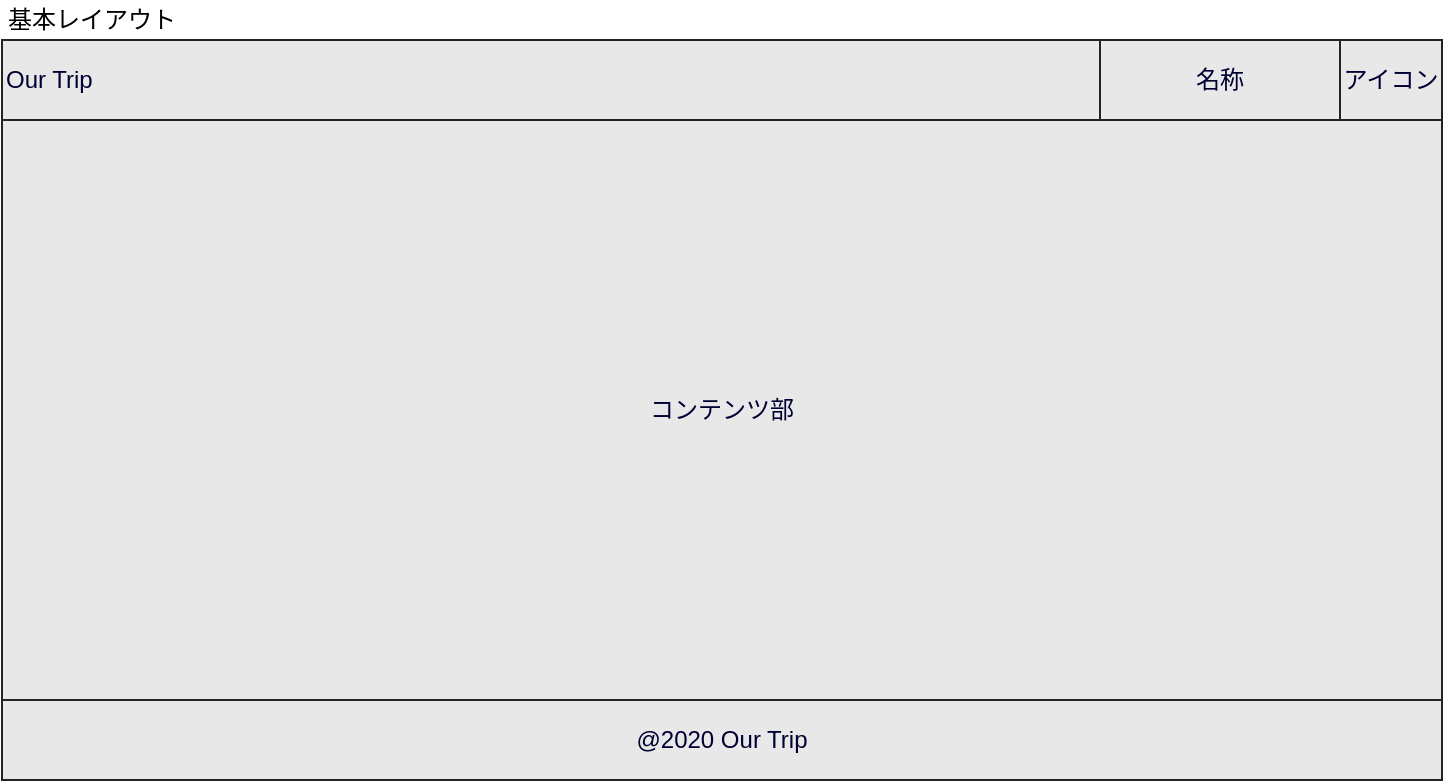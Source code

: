 <mxfile version="13.1.3" pages="11">
    <diagram id="9C28KM2sTx3w4xTNMPdN" name="フッター&amp;ヘッダー">
        <mxGraphModel dx="1330" dy="664" grid="1" gridSize="10" guides="1" tooltips="1" connect="1" arrows="1" fold="1" page="1" pageScale="1" pageWidth="827" pageHeight="1169" math="0" shadow="0">
            <root>
                <mxCell id="iZc43xfwooeaybpe5OGK-0"/>
                <mxCell id="iZc43xfwooeaybpe5OGK-1" parent="iZc43xfwooeaybpe5OGK-0"/>
                <mxCell id="3" value="@2020 Our Trip" style="rounded=0;whiteSpace=wrap;html=1;fillColor=#E8E8E8;fontColor=#000033;strokeColor=#242424;align=center;" parent="iZc43xfwooeaybpe5OGK-1" vertex="1">
                    <mxGeometry x="40" y="570" width="720" height="40" as="geometry"/>
                </mxCell>
                <mxCell id="9" value="基本レイアウト" style="text;html=1;align=left;verticalAlign=middle;resizable=0;points=[];autosize=1;" parent="iZc43xfwooeaybpe5OGK-1" vertex="1">
                    <mxGeometry x="41" y="220" width="90" height="20" as="geometry"/>
                </mxCell>
                <mxCell id="10" value="コンテンツ部" style="rounded=0;whiteSpace=wrap;html=1;fillColor=#E8E8E8;fontColor=#000033;strokeColor=#242424;align=center;" parent="iZc43xfwooeaybpe5OGK-1" vertex="1">
                    <mxGeometry x="40" y="280" width="720" height="290" as="geometry"/>
                </mxCell>
                <mxCell id="12" value="アイコン" style="rounded=0;whiteSpace=wrap;html=1;fillColor=#E8E8E8;fontColor=#000033;strokeColor=#242424;" parent="iZc43xfwooeaybpe5OGK-1" vertex="1">
                    <mxGeometry x="709" y="240" width="51" height="40" as="geometry"/>
                </mxCell>
                <mxCell id="13" value="Our Trip" style="rounded=0;whiteSpace=wrap;html=1;fillColor=#E8E8E8;fontColor=#000033;strokeColor=#242424;align=left;" parent="iZc43xfwooeaybpe5OGK-1" vertex="1">
                    <mxGeometry x="40" y="240" width="669" height="40" as="geometry"/>
                </mxCell>
                <mxCell id="14" value="名称" style="rounded=0;whiteSpace=wrap;html=1;fillColor=#E8E8E8;fontColor=#000033;strokeColor=#242424;" parent="iZc43xfwooeaybpe5OGK-1" vertex="1">
                    <mxGeometry x="589" y="240" width="120" height="40" as="geometry"/>
                </mxCell>
            </root>
        </mxGraphModel>
    </diagram>
    <diagram id="6hGFLwfOUW9BJ-s0fimq" name="Top画面">
        <mxGraphModel dx="1330" dy="664" grid="1" gridSize="10" guides="1" tooltips="1" connect="1" arrows="1" fold="1" page="1" pageScale="1" pageWidth="827" pageHeight="1169" math="0" shadow="0">
            <root>
                <mxCell id="0"/>
                <mxCell id="1" parent="0"/>
                <mxCell id="EZE5i9udRPJBfV2kxzwo-7" value="&lt;b&gt;&lt;font style=&quot;font-size: 30px&quot;&gt;タイトル&lt;/font&gt;&lt;/b&gt;" style="rounded=0;whiteSpace=wrap;html=1;fillColor=#E8E8E8;fontColor=#000033;strokeColor=#0D0D0D;" parent="1" vertex="1">
                    <mxGeometry x="40" y="40" width="720" height="250" as="geometry"/>
                </mxCell>
            </root>
        </mxGraphModel>
    </diagram>
    <diagram id="KlK7mjFQ6lJTHsF5yTNq" name="ログイン">
        <mxGraphModel dx="1330" dy="664" grid="1" gridSize="10" guides="1" tooltips="1" connect="1" arrows="1" fold="1" page="1" pageScale="1" pageWidth="827" pageHeight="1169" math="0" shadow="0">
            <root>
                <mxCell id="s1P1sPBrnMlzSA3X6zdV-0"/>
                <mxCell id="s1P1sPBrnMlzSA3X6zdV-1" parent="s1P1sPBrnMlzSA3X6zdV-0"/>
                <mxCell id="U27_Vt7PsCGuLsl14z6R-0" value="パスワード" style="rounded=0;whiteSpace=wrap;html=1;fillColor=#E8E8E8;fontColor=#000033;strokeColor=#0D0D0D;align=left;" parent="s1P1sPBrnMlzSA3X6zdV-1" vertex="1">
                    <mxGeometry x="240" y="120" width="280" height="40" as="geometry"/>
                </mxCell>
                <mxCell id="CmMCvmFOwaBfzi_L4aQt-0" value="Emaile" style="rounded=0;whiteSpace=wrap;html=1;fillColor=#E8E8E8;fontColor=#000033;strokeColor=#0D0D0D;align=left;" parent="s1P1sPBrnMlzSA3X6zdV-1" vertex="1">
                    <mxGeometry x="240" y="80" width="280" height="40" as="geometry"/>
                </mxCell>
                <mxCell id="CmMCvmFOwaBfzi_L4aQt-1" value="ログインボタン" style="rounded=0;whiteSpace=wrap;html=1;fillColor=#E8E8E8;fontColor=#000033;strokeColor=#0D0D0D;" parent="s1P1sPBrnMlzSA3X6zdV-1" vertex="1">
                    <mxGeometry x="240" y="160" width="280" height="40" as="geometry"/>
                </mxCell>
                <mxCell id="CmMCvmFOwaBfzi_L4aQt-3" value="新規登録" style="rounded=0;whiteSpace=wrap;html=1;fillColor=#E8E8E8;fontColor=#000033;strokeColor=#0D0D0D;" parent="s1P1sPBrnMlzSA3X6zdV-1" vertex="1">
                    <mxGeometry x="280" y="230" width="240" height="30" as="geometry"/>
                </mxCell>
                <mxCell id="CmMCvmFOwaBfzi_L4aQt-5" value="パスワードを忘れた場合" style="rounded=0;whiteSpace=wrap;html=1;fillColor=#E8E8E8;fontColor=#000033;strokeColor=#0D0D0D;" parent="s1P1sPBrnMlzSA3X6zdV-1" vertex="1">
                    <mxGeometry x="280" y="200" width="240" height="30" as="geometry"/>
                </mxCell>
            </root>
        </mxGraphModel>
    </diagram>
    <diagram id="duryCaGcPDm895mpFoSZ" name="ユーザー新規登録">
        <mxGraphModel dx="1330" dy="664" grid="1" gridSize="10" guides="1" tooltips="1" connect="1" arrows="1" fold="1" page="1" pageScale="1" pageWidth="827" pageHeight="1169" math="0" shadow="0">
            <root>
                <mxCell id="xYc3852Xx8SFkhLPLaMH-0"/>
                <mxCell id="xYc3852Xx8SFkhLPLaMH-1" parent="xYc3852Xx8SFkhLPLaMH-0"/>
                <mxCell id="RenprFkxC_5bnAQen2zq-0" value="パスワード" style="rounded=0;whiteSpace=wrap;html=1;fillColor=#E8E8E8;fontColor=#000033;strokeColor=#0D0D0D;align=left;" parent="xYc3852Xx8SFkhLPLaMH-1" vertex="1">
                    <mxGeometry x="240" y="160" width="280" height="40" as="geometry"/>
                </mxCell>
                <mxCell id="RenprFkxC_5bnAQen2zq-1" value="Emaile" style="rounded=0;whiteSpace=wrap;html=1;fillColor=#E8E8E8;fontColor=#000033;strokeColor=#0D0D0D;align=left;" parent="xYc3852Xx8SFkhLPLaMH-1" vertex="1">
                    <mxGeometry x="240" y="120" width="280" height="40" as="geometry"/>
                </mxCell>
                <mxCell id="RenprFkxC_5bnAQen2zq-2" value="新規登録ボタン" style="rounded=0;whiteSpace=wrap;html=1;fillColor=#E8E8E8;fontColor=#000033;strokeColor=#0D0D0D;" parent="xYc3852Xx8SFkhLPLaMH-1" vertex="1">
                    <mxGeometry x="240" y="240" width="280" height="40" as="geometry"/>
                </mxCell>
                <mxCell id="RenprFkxC_5bnAQen2zq-5" value="User Name" style="rounded=0;whiteSpace=wrap;html=1;fillColor=#E8E8E8;fontColor=#000033;strokeColor=#0D0D0D;align=left;" parent="xYc3852Xx8SFkhLPLaMH-1" vertex="1">
                    <mxGeometry x="240" y="80" width="280" height="40" as="geometry"/>
                </mxCell>
                <mxCell id="RenprFkxC_5bnAQen2zq-6" value="パスワード再入力" style="rounded=0;whiteSpace=wrap;html=1;fillColor=#E8E8E8;fontColor=#000033;strokeColor=#0D0D0D;align=left;" parent="xYc3852Xx8SFkhLPLaMH-1" vertex="1">
                    <mxGeometry x="240" y="200" width="280" height="40" as="geometry"/>
                </mxCell>
            </root>
        </mxGraphModel>
    </diagram>
    <diagram id="VQ409HA8y1-QiGVHUuov" name="ユーザー編集">
        <mxGraphModel dx="1330" dy="664" grid="1" gridSize="10" guides="1" tooltips="1" connect="1" arrows="1" fold="1" page="1" pageScale="1" pageWidth="827" pageHeight="1169" math="0" shadow="0">
            <root>
                <mxCell id="VYfXaFlB377o2SC5WR5Q-0"/>
                <mxCell id="VYfXaFlB377o2SC5WR5Q-1" parent="VYfXaFlB377o2SC5WR5Q-0"/>
                <mxCell id="FhH1CpNOe1apMApyC8tZ-0" value="パスワード" style="rounded=0;whiteSpace=wrap;html=1;fillColor=#E8E8E8;fontColor=#000033;strokeColor=#0D0D0D;align=left;" parent="VYfXaFlB377o2SC5WR5Q-1" vertex="1">
                    <mxGeometry x="240" y="160" width="280" height="40" as="geometry"/>
                </mxCell>
                <mxCell id="FhH1CpNOe1apMApyC8tZ-1" value="Emaile" style="rounded=0;whiteSpace=wrap;html=1;fillColor=#E8E8E8;fontColor=#000033;strokeColor=#0D0D0D;align=left;" parent="VYfXaFlB377o2SC5WR5Q-1" vertex="1">
                    <mxGeometry x="240" y="120" width="280" height="40" as="geometry"/>
                </mxCell>
                <mxCell id="FhH1CpNOe1apMApyC8tZ-2" value="更新" style="rounded=0;whiteSpace=wrap;html=1;fillColor=#E8E8E8;fontColor=#000033;strokeColor=#0D0D0D;" parent="VYfXaFlB377o2SC5WR5Q-1" vertex="1">
                    <mxGeometry x="240" y="280" width="280" height="40" as="geometry"/>
                </mxCell>
                <mxCell id="FhH1CpNOe1apMApyC8tZ-3" value="User Name" style="rounded=0;whiteSpace=wrap;html=1;fillColor=#E8E8E8;fontColor=#000033;strokeColor=#0D0D0D;align=left;" parent="VYfXaFlB377o2SC5WR5Q-1" vertex="1">
                    <mxGeometry x="240" y="80" width="280" height="40" as="geometry"/>
                </mxCell>
                <mxCell id="FhH1CpNOe1apMApyC8tZ-4" value="パスワード再入力" style="rounded=0;whiteSpace=wrap;html=1;fillColor=#E8E8E8;fontColor=#000033;strokeColor=#0D0D0D;align=left;" parent="VYfXaFlB377o2SC5WR5Q-1" vertex="1">
                    <mxGeometry x="240" y="200" width="280" height="40" as="geometry"/>
                </mxCell>
                <mxCell id="4FZn6dFffp5UgaS8sAud-0" value="画像" style="rounded=0;whiteSpace=wrap;html=1;fillColor=#E8E8E8;fontColor=#000033;strokeColor=#0D0D0D;align=left;" parent="VYfXaFlB377o2SC5WR5Q-1" vertex="1">
                    <mxGeometry x="240" y="240" width="40" height="40" as="geometry"/>
                </mxCell>
                <mxCell id="4FZn6dFffp5UgaS8sAud-1" value="アイコン" style="rounded=0;whiteSpace=wrap;html=1;fillColor=#E8E8E8;fontColor=#000033;strokeColor=#0D0D0D;align=left;" parent="VYfXaFlB377o2SC5WR5Q-1" vertex="1">
                    <mxGeometry x="280" y="240" width="240" height="40" as="geometry"/>
                </mxCell>
            </root>
        </mxGraphModel>
    </diagram>
    <diagram id="MAjD-_zrPcgFB8UiB_uf" name="MyPage">
        <mxGraphModel dx="1330" dy="664" grid="1" gridSize="10" guides="1" tooltips="1" connect="1" arrows="1" fold="1" page="1" pageScale="1" pageWidth="827" pageHeight="1169" math="0" shadow="0">
            <root>
                <mxCell id="oS8IpQIau8VzfYpYRxKd-0"/>
                <mxCell id="oS8IpQIau8VzfYpYRxKd-1" parent="oS8IpQIau8VzfYpYRxKd-0"/>
                <mxCell id="UumiVpx8D_ZbQ-KP0NYh-0" value="" style="rounded=0;whiteSpace=wrap;html=1;fillColor=#E8E8E8;fontColor=#000033;strokeColor=#0D0D0D;align=left;" parent="oS8IpQIau8VzfYpYRxKd-1" vertex="1">
                    <mxGeometry x="120" y="160" width="120" height="120" as="geometry"/>
                </mxCell>
                <mxCell id="lh88vs9L_T1VrSvP4jKO-4" value="旅行計画" style="rounded=0;whiteSpace=wrap;html=1;fillColor=#E8E8E8;fontColor=#000033;strokeColor=#0D0D0D;align=left;verticalAlign=top;" parent="oS8IpQIau8VzfYpYRxKd-1" vertex="1">
                    <mxGeometry x="240" y="160" width="460" height="330" as="geometry"/>
                </mxCell>
                <mxCell id="xBS_360YGJHgoJTJlNJz-0" value="名前" style="rounded=0;whiteSpace=wrap;html=1;fillColor=#E8E8E8;fontColor=#000033;strokeColor=#0D0D0D;align=left;" parent="oS8IpQIau8VzfYpYRxKd-1" vertex="1">
                    <mxGeometry x="120" y="210" width="120" height="40" as="geometry"/>
                </mxCell>
                <mxCell id="xBS_360YGJHgoJTJlNJz-1" value="編集" style="rounded=0;whiteSpace=wrap;html=1;fillColor=#E8E8E8;fontColor=#000033;strokeColor=#0D0D0D;align=left;" parent="oS8IpQIau8VzfYpYRxKd-1" vertex="1">
                    <mxGeometry x="120" y="250" width="120" height="40" as="geometry"/>
                </mxCell>
                <mxCell id="lh88vs9L_T1VrSvP4jKO-0" value="参加中の旅行計画一覧" style="rounded=0;whiteSpace=wrap;html=1;fillColor=#E8E8E8;fontColor=#000033;strokeColor=#0D0D0D;align=center;" parent="oS8IpQIau8VzfYpYRxKd-1" vertex="1">
                    <mxGeometry x="250" y="280" width="440" height="160" as="geometry"/>
                </mxCell>
                <mxCell id="lh88vs9L_T1VrSvP4jKO-2" value="旅行計画の作成" style="rounded=0;whiteSpace=wrap;html=1;fillColor=#E8E8E8;fontColor=#000033;strokeColor=#0D0D0D;align=center;" parent="oS8IpQIau8VzfYpYRxKd-1" vertex="1">
                    <mxGeometry x="340" y="210" width="240" height="40" as="geometry"/>
                </mxCell>
                <mxCell id="l9HdLs566Simb1CGJZJb-0" value="アイコン" style="rounded=0;whiteSpace=wrap;html=1;fillColor=#E8E8E8;fontColor=#000033;strokeColor=#0D0D0D;align=left;" parent="oS8IpQIau8VzfYpYRxKd-1" vertex="1">
                    <mxGeometry x="155" y="170" width="50" height="40" as="geometry"/>
                </mxCell>
            </root>
        </mxGraphModel>
    </diagram>
    <diagram id="kMw2_mM1-dZa-G9j3Rfp" name="旅行計画参照">
        <mxGraphModel dx="1330" dy="664" grid="1" gridSize="10" guides="1" tooltips="1" connect="1" arrows="1" fold="1" page="1" pageScale="1" pageWidth="827" pageHeight="1169" math="0" shadow="0">
            <root>
                <mxCell id="YgA9ZjnmRyjdnVyU4FKJ-0"/>
                <mxCell id="YgA9ZjnmRyjdnVyU4FKJ-1" parent="YgA9ZjnmRyjdnVyU4FKJ-0"/>
                <mxCell id="YLd1dTxp4eQ2LNo4d5j5-0" value="旅行計画" style="rounded=0;whiteSpace=wrap;html=1;fillColor=#E8E8E8;fontColor=#000033;strokeColor=#0D0D0D;align=left;verticalAlign=top;" parent="YgA9ZjnmRyjdnVyU4FKJ-1" vertex="1">
                    <mxGeometry x="240" y="160" width="400" height="400" as="geometry"/>
                </mxCell>
                <mxCell id="UQDlPM7VjZKOQbJATIPu-5" value="" style="edgeStyle=orthogonalEdgeStyle;rounded=0;orthogonalLoop=1;jettySize=auto;html=1;" parent="YgA9ZjnmRyjdnVyU4FKJ-1" edge="1">
                    <mxGeometry relative="1" as="geometry">
                        <mxPoint x="605" y="150" as="sourcePoint"/>
                    </mxGeometry>
                </mxCell>
                <mxCell id="UQDlPM7VjZKOQbJATIPu-8" value="&lt;font color=&quot;#000000&quot;&gt;スケジュール作成&lt;/font&gt;" style="rounded=0;whiteSpace=wrap;html=1;fillColor=#E8E8E8;fontColor=#000033;strokeColor=#0D0D0D;align=center;verticalAlign=middle;" parent="YgA9ZjnmRyjdnVyU4FKJ-1" vertex="1">
                    <mxGeometry x="240" y="100" width="200" height="40" as="geometry"/>
                </mxCell>
                <mxCell id="UQDlPM7VjZKOQbJATIPu-9" value="&lt;span style=&quot;color: rgb(0 , 0 , 0)&quot;&gt;プランB&lt;/span&gt;&lt;span style=&quot;color: rgba(0 , 0 , 0 , 0) ; font-family: monospace ; font-size: 0px&quot;&gt;3CmxGraphModel%3E%3Croot%3E%3CmxCell%20id%3D%220%22%2F%3E%3CmxCell%20id%3D%221%22%20parent%3D%220%22%2F%3E%3CmxCell%20id%3D%222%22%20value%3D%22%26lt%3Bspan%20style%3D%26quot%3Bcolor%3A%20rgb(0%2C%200%2C%200)%3B%26quot%3B%26gt%3B%E6%97%85%E8%A1%8C%E3%83%97%E3%83%A9%E3%83%B3%E9%81%B8%E6%8A%9E%26lt%3B%2Fspan%26gt%3B%22%20style%3D%22rounded%3D0%3BwhiteSpace%3Dwrap%3Bhtml%3D1%3BfillColor%3D%23E8E8E8%3BfontColor%3D%23000033%3BstrokeColor%3D%230D0D0D%3Balign%3Dcenter%3BverticalAlign%3Dmiddle%3B%22%20vertex%3D%221%22%20parent%3D%221%22%3E%3CmxGeometry%20x%3D%2280%22%20y%3D%2280%22%20width%3D%22160%22%20height%3D%2240%22%20as%3D%22geometry%22%2F%3E%3C%2FmxCell%3E%3C%2Froot%3E%3C%2FmxGraphModel%3E&lt;/span&gt;&lt;span style=&quot;color: rgba(0 , 0 , 0 , 0) ; font-family: monospace ; font-size: 0px&quot;&gt;%3CmxGraphModel%3E%3Croot%3E%3CmxCell%20id%3D%220%22%2F%3E%3CmxCell%20id%3D%221%22%20parent%3D%220%22%2F%3E%3CmxCell%20id%3D%222%22%20value%3D%22%26lt%3Bspan%20style%3D%26quot%3Bcolor%3A%20rgb(0%2C%200%2C%200)%3B%26quot%3B%26gt%3B%E6%97%85%E8%A1%8C%E3%83%97%E3%83%A9%E3%83%B3%E9%81%B8%E6%8A%9E%26lt%3B%2Fspan%26gt%3B%22%20style%3D%22rounded%3D0%3BwhiteSpace%3Dwrap%3Bhtml%3D1%3BfillColor%3D%23E8E8E8%3BfontColor%3D%23000033%3BstrokeColor%3D%230D0D0D%3Balign%3Dcenter%3BverticalAlign%3Dmiddle%3B%22%20vertex%3D%221%22%20parent%3D%221%22%3E%3CmxGeometry%20x%3D%2280%22%20y%3D%2280%22%20width%3D%22160%22%20height%3D%2240%22%20as%3D%22geometry%22%2F%3E%3C%2FmxCell%3E%3C%2Froot%3E%3C%2FmxGraphModel%3E&lt;/span&gt;" style="rounded=0;whiteSpace=wrap;html=1;fillColor=#E8E8E8;fontColor=#000033;strokeColor=#0D0D0D;align=center;verticalAlign=middle;" parent="YgA9ZjnmRyjdnVyU4FKJ-1" vertex="1">
                    <mxGeometry x="255" y="240" width="375" height="40" as="geometry"/>
                </mxCell>
                <mxCell id="3JvjeJR_x4hckEww6yMG-0" value="&lt;font color=&quot;#000000&quot;&gt;旅行項目登録&lt;/font&gt;" style="rounded=0;whiteSpace=wrap;html=1;fillColor=#E8E8E8;fontColor=#000033;strokeColor=#0D0D0D;align=center;verticalAlign=middle;" vertex="1" parent="YgA9ZjnmRyjdnVyU4FKJ-1">
                    <mxGeometry x="440" y="100" width="200" height="40" as="geometry"/>
                </mxCell>
                <mxCell id="3JvjeJR_x4hckEww6yMG-1" value="&lt;span style=&quot;color: rgb(0 , 0 , 0)&quot;&gt;プランA&lt;/span&gt;&lt;span style=&quot;color: rgba(0 , 0 , 0 , 0) ; font-family: monospace ; font-size: 0px&quot;&gt;%3E%3Croot%3E%3CmxCell%20id%3D%220%22%2F%3E%3CmxCell%20id%3D%221%22%20parent%3D%220%22%2F%3E%3CmxCell%20id%3D%222%22%20value%3D%22%26lt%3Bspan%20style%3D%26quot%3Bcolor%3A%20rgb(0%2C%200%2C%200)%3B%26quot%3B%26gt%3B%E6%97%85%E8%A1%8C%E3%83%97%E3%83%A9%E3%83%B3%E9%81%B8%E6%8A%9E%26lt%3B%2Fspan%26gt%3B%22%20style%3D%22rounded%3D0%3BwhiteSpace%3Dwrap%3Bhtml%3D1%3BfillColor%3D%23E8E8E8%3BfontColor%3D%23000033%3BstrokeColor%3D%230D0D0D%3Balign%3Dcenter%3BverticalAlign%3Dmiddle%3B%22%20vertex%3D%221%22%20parent%3D%221%22%3E%3CmxGeometry%20x%3D%2280%22%20y%3D%2280%22%20width%3D%22160%22%20height%3D%2240%22%20as%3D%22geometry%22%2F%3E%3C%2FmxCell%3E%3C%2Froot%3E%3C%2FmxGraphModel%3E&lt;/span&gt;&lt;span style=&quot;color: rgba(0 , 0 , 0 , 0) ; font-family: monospace ; font-size: 0px&quot;&gt;%3CmxGraphModel%3E%3Croot%3E%3CmxCell%20id%3D%220%22%2F%3E%3CmxCell%20id%3D%221%22%20parent%3D%220%22%2F%3E%3CmxCell%20id%3D%222%22%20value%3D%22%26lt%3Bspan%20style%3D%26quot%3Bcolor%3A%20rgb(0%2C%200%2C%200)%3B%26quot%3B%26gt%3B%E6%97%85%E8%A1%8C%E3%83%97%E3%83%A9%E3%83%B3%E9%81%B8%E6%8A%9E%26lt%3B%2Fspan%26gt%3B%22%20style%3D%22rounded%3D0%3BwhiteSpace%3Dwrap%3Bhtml%3D1%3BfillColor%3D%23E8E8E8%3BfontColor%3D%23000033%3BstrokeColor%3D%230D0D0D%3Balign%3Dcenter%3BverticalAlign%3Dmiddle%3B%22%20vertex%3D%221%22%20parent%3D%221%22%3E%3CmxGeometry%20x%3D%2280%22%20y%3D%2280%22%20width%3D%22160%22%20height%3D%2240%22%20as%3D%22geometry%22%2F%3E%3C%2FmxCell%3E%3C%2Froot%3E%3C%2FmxGraphModel%3&lt;/span&gt;" style="rounded=0;whiteSpace=wrap;html=1;fillColor=#E8E8E8;fontColor=#000033;strokeColor=#0D0D0D;align=center;verticalAlign=middle;" vertex="1" parent="YgA9ZjnmRyjdnVyU4FKJ-1">
                    <mxGeometry x="252.5" y="190" width="375" height="40" as="geometry"/>
                </mxCell>
                <mxCell id="3JvjeJR_x4hckEww6yMG-2" value="&lt;span style=&quot;color: rgb(0 , 0 , 0)&quot;&gt;プランC&lt;/span&gt;&lt;span style=&quot;color: rgba(0 , 0 , 0 , 0) ; font-family: monospace ; font-size: 0px&quot;&gt;3CmxGraphModel%3E%3Croot%3E%3CmxCell%20id%3D%220%22%2F%3E%3CmxCell%20id%3D%221%22%20parent%3D%220%22%2F%3E%3CmxCell%20id%3D%222%22%20value%3D%22%26lt%3Bspan%20style%3D%26quot%3Bcolor%3A%20rgb(0%2C%200%2C%200)%3B%26quot%3B%26gt%3B%E6%97%85%E8%A1%8C%E3%83%97%E3%83%A9%E3%83%B3%E9%81%B8%E6%8A%9E%26lt%3B%2Fspan%26gt%3B%22%20style%3D%22rounded%3D0%3BwhiteSpace%3Dwrap%3Bhtml%3D1%3BfillColor%3D%23E8E8E8%3BfontColor%3D%23000033%3BstrokeColor%3D%230D0D0D%3Balign%3Dcenter%3BverticalAlign%3Dmiddle%3B%22%20vertex%3D%221%22%20parent%3D%221%22%3E%3CmxGeometry%20x%3D%2280%22%20y%3D%2280%22%20width%3D%22160%22%20height%3D%2240%22%20as%3D%22geometry%22%2F%3E%3C%2FmxCell%3E%3C%2Froot%3E%3C%2FmxGraphModel%3E&lt;/span&gt;&lt;span style=&quot;color: rgba(0 , 0 , 0 , 0) ; font-family: monospace ; font-size: 0px&quot;&gt;%3CmxGraphModel%3E%3Croot%3E%3CmxCell%20id%3D%220%22%2F%3E%3CmxCell%20id%3D%221%22%20parent%3D%220%22%2F%3E%3CmxCell%20id%3D%222%22%20value%3D%22%26lt%3Bspan%20style%3D%26quot%3Bcolor%3A%20rgb(0%2C%200%2C%200)%3B%26quot%3B%26gt%3B%E6%97%85%E8%A1%8C%E3%83%97%E3%83%A9%E3%83%B3%E9%81%B8%E6%8A%9E%26lt%3B%2Fspan%26gt%3B%22%20style%3D%22rounded%3D0%3BwhiteSpace%3Dwrap%3Bhtml%3D1%3BfillColor%3D%23E8E8E8%3BfontColor%3D%23000033%3BstrokeColor%3D%230D0D0D%3Balign%3Dcenter%3BverticalAlign%3Dmiddle%3B%22%20vertex%3D%221%22%20parent%3D%221%22%3E%3CmxGeometry%20x%3D%2280%22%20y%3D%2280%22%20width%3D%22160%22%20height%3D%2240%22%20as%3D%22geometry%22%2F%3E%3C%2FmxCell%3E%3C%2Froot%3E%3C%2FmxGraphModel%3&lt;/span&gt;" style="rounded=0;whiteSpace=wrap;html=1;fillColor=#E8E8E8;fontColor=#000033;strokeColor=#0D0D0D;align=center;verticalAlign=middle;" vertex="1" parent="YgA9ZjnmRyjdnVyU4FKJ-1">
                    <mxGeometry x="255" y="290" width="375" height="40" as="geometry"/>
                </mxCell>
            </root>
        </mxGraphModel>
    </diagram>
    <diagram id="_HFKtzgl4vmLQuu0MLtz" name="旅行プラン選択">
        <mxGraphModel dx="1330" dy="664" grid="1" gridSize="10" guides="1" tooltips="1" connect="1" arrows="1" fold="1" page="1" pageScale="1" pageWidth="827" pageHeight="1169" math="0" shadow="0">
            <root>
                <mxCell id="4-npCZKbZyh_w0DRVfVb-0"/>
                <mxCell id="4-npCZKbZyh_w0DRVfVb-1" parent="4-npCZKbZyh_w0DRVfVb-0"/>
                <mxCell id="SwPRDJRGJ-V0PFcW7KW_-0" value="旅行計画" style="rounded=0;whiteSpace=wrap;html=1;fillColor=#E8E8E8;fontColor=#000033;strokeColor=#0D0D0D;align=left;verticalAlign=top;" parent="4-npCZKbZyh_w0DRVfVb-1" vertex="1">
                    <mxGeometry x="240" y="80" width="240" height="400" as="geometry"/>
                </mxCell>
                <mxCell id="SwPRDJRGJ-V0PFcW7KW_-1" value="未選択項目" style="rounded=0;whiteSpace=wrap;html=1;fillColor=#E8E8E8;fontColor=#000033;strokeColor=#0D0D0D;align=left;verticalAlign=top;" parent="4-npCZKbZyh_w0DRVfVb-1" vertex="1">
                    <mxGeometry x="480" y="80" width="240" height="400" as="geometry"/>
                </mxCell>
                <mxCell id="SwPRDJRGJ-V0PFcW7KW_-2" value="&lt;span style=&quot;color: rgb(0 , 0 , 0)&quot;&gt;プランA&lt;/span&gt;" style="rounded=0;whiteSpace=wrap;html=1;fillColor=#E8E8E8;fontColor=#000033;strokeColor=#0D0D0D;align=center;verticalAlign=middle;" parent="4-npCZKbZyh_w0DRVfVb-1" vertex="1">
                    <mxGeometry x="500" y="110" width="210" height="40" as="geometry"/>
                </mxCell>
                <mxCell id="SwPRDJRGJ-V0PFcW7KW_-3" value="&lt;span style=&quot;color: rgb(0 , 0 , 0)&quot;&gt;プランB&lt;/span&gt;&lt;span style=&quot;color: rgba(0 , 0 , 0 , 0) ; font-family: monospace ; font-size: 0px&quot;&gt;%3CmxGraphModel%3E%3Croot%3E%3CmxCell%20id%3D%220%22%2F%3E%3CmxCell%20id%3D%221%22%20parent%3D%220%22%2F%3E%3CmxCell%20id%3D%222%22%20value%3D%22%26lt%3Bspan%20style%3D%26quot%3Bcolor%3A%20rgb(0%2C%200%2C%200)%3B%26quot%3B%26gt%3B%E6%97%85%E8%A1%8C%E3%83%97%E3%83%A9%E3%83%B3%E9%81%B8%E6%8A%9E%26lt%3B%2Fspan%26gt%3B%22%20style%3D%22rounded%3D0%3BwhiteSpace%3Dwrap%3Bhtml%3D1%3BfillColor%3D%23E8E8E8%3BfontColor%3D%23000033%3BstrokeColor%3D%230D0D0D%3Balign%3Dcenter%3BverticalAlign%3Dmiddle%3B%22%20vertex%3D%221%22%20parent%3D%221%22%3E%3CmxGeometry%20x%3D%2280%22%20y%3D%2280%22%20width%3D%22160%22%20height%3D%2240%22%20as%3D%22geometry%22%2F%3E%3C%2FmxCell%3E%3C%2Froot%3E%3C%2FmxGraphModel%3E&lt;/span&gt;&lt;span style=&quot;color: rgba(0 , 0 , 0 , 0) ; font-family: monospace ; font-size: 0px&quot;&gt;%3CmxGraphModel%3E%3Croot%3E%3CmxCell%20id%3D%220%22%2F%3E%3CmxCell%20id%3D%221%22%20parent%3D%220%22%2F%3E%3CmxCell%20id%3D%222%22%20value%3D%22%26lt%3Bspan%20style%3D%26quot%3Bcolor%3A%20rgb(0%2C%200%2C%200)%3B%26quot%3B%26gt%3B%E6%97%85%E8%A1%8C%E3%83%97%E3%83%A9%E3%83%B3%E9%81%B8%E6%8A%9E%26lt%3B%2Fspan%26gt%3B%22%20style%3D%22rounded%3D0%3BwhiteSpace%3Dwrap%3Bhtml%3D1%3BfillColor%3D%23E8E8E8%3BfontColor%3D%23000033%3BstrokeColor%3D%230D0D0D%3Balign%3Dcenter%3BverticalAlign%3Dmiddle%3B%22%20vertex%3D%221%22%20parent%3D%221%22%3E%3CmxGeometry%20x%3D%2280%22%20y%3D%2280%22%20width%3D%22160%22%20height%3D%2240%22%20as%3D%22geometry%22%2F%3E%3C%2FmxCell%3E%3C%2Froot%3E%3C%2FmxGraphModel%3E&lt;/span&gt;" style="rounded=0;whiteSpace=wrap;html=1;fillColor=#E8E8E8;fontColor=#000033;strokeColor=#0D0D0D;align=center;verticalAlign=middle;" parent="4-npCZKbZyh_w0DRVfVb-1" vertex="1">
                    <mxGeometry x="500" y="160" width="210" height="40" as="geometry"/>
                </mxCell>
                <mxCell id="SwPRDJRGJ-V0PFcW7KW_-4" value="&lt;span style=&quot;color: rgb(0 , 0 , 0)&quot;&gt;プランC&lt;/span&gt;&lt;span style=&quot;color: rgba(0 , 0 , 0 , 0) ; font-family: monospace ; font-size: 0px&quot;&gt;%3CmxGraphModel%3E%3Croot%3E%3CmxCell%20id%3D%220%22%2F%3E%3CmxCell%20id%3D%221%22%20parent%3D%220%22%2F%3E%3CmxCell%20id%3D%222%22%20value%3D%22%26lt%3Bspan%20style%3D%26quot%3Bcolor%3A%20rgb(0%2C%200%2C%200)%3B%26quot%3B%26gt%3B%E6%97%85%E8%A1%8C%E3%83%97%E3%83%A9%E3%83%B3%E9%81%B8%E6%8A%9E%26lt%3B%2Fspan%26gt%3B%22%20style%3D%22rounded%3D0%3BwhiteSpace%3Dwrap%3Bhtml%3D1%3BfillColor%3D%23E8E8E8%3BfontColor%3D%23000033%3BstrokeColor%3D%230D0D0D%3Balign%3Dcenter%3BverticalAlign%3Dmiddle%3B%22%20vertex%3D%221%22%20parent%3D%221%22%3E%3CmxGeometry%20x%3D%2280%22%20y%3D%2280%22%20width%3D%22160%22%20height%3D%2240%22%20as%3D%22geometry%22%2F%3E%3C%2FmxCell%3E%3C%2Froot%3E%3C%2FmxGraphModel%3E&lt;/span&gt;&lt;span style=&quot;color: rgba(0 , 0 , 0 , 0) ; font-family: monospace ; font-size: 0px&quot;&gt;%3CmxGraphModel%3E%3Croot%3E%3CmxCell%20id%3D%220%22%2F%3E%3CmxCell%20id%3D%221%22%20parent%3D%220%22%2F%3E%3CmxCell%20id%3D%222%22%20value%3D%22%26lt%3Bspan%20style%3D%26quot%3Bcolor%3A%20rgb(0%2C%200%2C%200)%3B%26quot%3B%26gt%3B%E6%97%85%E8%A1%8C%E3%83%97%E3%83%A9%E3%83%B3%E9%81%B8%E6%8A%9E%26lt%3B%2Fspan%26gt%3B%22%20style%3D%22rounded%3D0%3BwhiteSpace%3Dwrap%3Bhtml%3D1%3BfillColor%3D%23E8E8E8%3BfontColor%3D%23000033%3BstrokeColor%3D%230D0D0D%3Balign%3Dcenter%3BverticalAlign%3Dmiddle%3B%22%20vertex%3D%221%22%20parent%3D%221%22%3E%3CmxGeometry%20x%3D%2280%22%20y%3D%2280%22%20width%3D%22160%22%20height%3D%2240%22%20as%3D%22geometry%22%2F%3E%3C%2FmxCell%3E%3C%2Froot%3E%3C%2FmxGraphModel%3&lt;/span&gt;" style="rounded=0;whiteSpace=wrap;html=1;fillColor=#E8E8E8;fontColor=#000033;strokeColor=#0D0D0D;align=center;verticalAlign=middle;" parent="4-npCZKbZyh_w0DRVfVb-1" vertex="1">
                    <mxGeometry x="500" y="210" width="210" height="40" as="geometry"/>
                </mxCell>
                <mxCell id="SwPRDJRGJ-V0PFcW7KW_-5" value="&lt;span style=&quot;color: rgb(0 , 0 , 0)&quot;&gt;プランE&lt;/span&gt;&lt;span style=&quot;color: rgba(0 , 0 , 0 , 0) ; font-family: monospace ; font-size: 0px&quot;&gt;%3CmxGraphModel%3E%3Croot%3E%3CmxCell%20id%3D%220%22%2F%3E%3CmxCell%20id%3D%221%22%20parent%3D%220%22%2F%3E%3CmxCell%20id%3D%222%22%20value%3D%22%26lt%3Bspan%20style%3D%26quot%3Bcolor%3A%20rgb(0%2C%200%2C%200)%3B%26quot%3B%26gt%3B%E6%97%85%E8%A1%8C%E3%83%97%E3%83%A9%E3%83%B3%E9%81%B8%E6%8A%9E%26lt%3B%2Fspan%26gt%3B%22%20style%3D%22rounded%3D0%3BwhiteSpace%3Dwrap%3Bhtml%3D1%3BfillColor%3D%23E8E8E8%3BfontColor%3D%23000033%3BstrokeColor%3D%230D0D0D%3Balign%3Dcenter%3BverticalAlign%3Dmiddle%3B%22%20vertex%3D%221%22%20parent%3D%221%22%3E%3CmxGeometry%20x%3D%2280%22%20y%3D%2280%22%20width%3D%22160%22%20height%3D%2240%22%20as%3D%22geometry%22%2F%3E%3C%2FmxCell%3E%3C%2Froot%3E%3C%2FmxGraphModel%3E&lt;/span&gt;&lt;span style=&quot;color: rgba(0 , 0 , 0 , 0) ; font-family: monospace ; font-size: 0px&quot;&gt;%3CmxGraphModel%3E%3Croot%3E%3CmxCell%20id%3D%220%22%2F%3E%3CmxCell%20id%3D%221%22%20parent%3D%220%22%2F%3E%3CmxCell%20id%3D%222%22%20value%3D%22%26lt%3Bspan%20style%3D%26quot%3Bcolor%3A%20rgb(0%2C%200%2C%200)%3B%26quot%3B%26gt%3B%E6%97%85%E8%A1%8C%E3%83%97%E3%83%A9%E3%83%B3%E9%81%B8%E6%8A%9E%26lt%3B%2Fspan%26gt%3B%22%20style%3D%22rounded%3D0%3BwhiteSpace%3Dwrap%3Bhtml%3D1%3BfillColor%3D%23E8E8E8%3BfontColor%3D%23000033%3BstrokeColor%3D%230D0D0D%3Balign%3Dcenter%3BverticalAlign%3Dmiddle%3B%22%20vertex%3D%221%22%20parent%3D%221%22%3E%3CmxGeometry%20x%3D%2280%22%20y%3D%2280%22%20width%3D%22160%22%20height%3D%2240%22%20as%3D%22geometry%22%2F%3E%3C%2FmxCell%3E%3C%2Froot%3E%3C%2FmxGraphModel%3E&lt;/span&gt;" style="rounded=0;whiteSpace=wrap;html=1;fillColor=#E8E8E8;fontColor=#000033;strokeColor=#0D0D0D;align=center;verticalAlign=middle;" parent="4-npCZKbZyh_w0DRVfVb-1" vertex="1">
                    <mxGeometry x="255" y="110" width="210" height="40" as="geometry"/>
                </mxCell>
                <mxCell id="SwPRDJRGJ-V0PFcW7KW_-6" value="&lt;span style=&quot;color: rgb(0 , 0 , 0)&quot;&gt;プランD&lt;/span&gt;&lt;span style=&quot;color: rgba(0 , 0 , 0 , 0) ; font-family: monospace ; font-size: 0px&quot;&gt;%3CmxGraphModel%3E%3Croot%3E%3CmxCell%20id%3D%220%22%2F%3E%3CmxCell%20id%3D%221%22%20parent%3D%220%22%2F%3E%3CmxCell%20id%3D%222%22%20value%3D%22%26lt%3Bspan%20style%3D%26quot%3Bcolor%3A%20rgb(0%2C%200%2C%200)%3B%26quot%3B%26gt%3B%E6%97%85%E8%A1%8C%E3%83%97%E3%83%A9%E3%83%B3%E9%81%B8%E6%8A%9E%26lt%3B%2Fspan%26gt%3B%22%20style%3D%22rounded%3D0%3BwhiteSpace%3Dwrap%3Bhtml%3D1%3BfillColor%3D%23E8E8E8%3BfontColor%3D%23000033%3BstrokeColor%3D%230D0D0D%3Balign%3Dcenter%3BverticalAlign%3Dmiddle%3B%22%20vertex%3D%221%22%20parent%3D%221%22%3E%3CmxGeometry%20x%3D%2280%22%20y%3D%2280%22%20width%3D%22160%22%20height%3D%2240%22%20as%3D%22geometry%22%2F%3E%3C%2FmxCell%3E%3C%2Froot%3E%3C%2FmxGraphModel%3E&lt;/span&gt;&lt;span style=&quot;color: rgba(0 , 0 , 0 , 0) ; font-family: monospace ; font-size: 0px&quot;&gt;%3CmxGraphModel%3E%3Croot%3E%3CmxCell%20id%3D%220%22%2F%3E%3CmxCell%20id%3D%221%22%20parent%3D%220%22%2F%3E%3CmxCell%20id%3D%222%22%20value%3D%22%26lt%3Bspan%20style%3D%26quot%3Bcolor%3A%20rgb(0%2C%200%2C%200)%3B%26quot%3B%26gt%3B%E6%97%85%E8%A1%8C%E3%83%97%E3%83%A9%E3%83%B3%E9%81%B8%E6%8A%9E%26lt%3B%2Fspan%26gt%3B%22%20style%3D%22rounded%3D0%3BwhiteSpace%3Dwrap%3Bhtml%3D1%3BfillColor%3D%23E8E8E8%3BfontColor%3D%23000033%3BstrokeColor%3D%230D0D0D%3Balign%3Dcenter%3BverticalAlign%3Dmiddle%3B%22%20vertex%3D%221%22%20parent%3D%221%22%3E%3CmxGeometry%20x%3D%2280%22%20y%3D%2280%22%20width%3D%22160%22%20height%3D%2240%22%20as%3D%22geometry%22%2F%3E%3C%2FmxCell%3E%3C%2Froot%3E%3C%2FmxGraphModel%3E&lt;/span&gt;" style="rounded=0;whiteSpace=wrap;html=1;fillColor=#E8E8E8;fontColor=#000033;strokeColor=#0D0D0D;align=center;verticalAlign=middle;" parent="4-npCZKbZyh_w0DRVfVb-1" vertex="1">
                    <mxGeometry x="255" y="160" width="210" height="40" as="geometry"/>
                </mxCell>
                <mxCell id="iWswPFWoAtDkZV-f1Bwa-0" value="&lt;font color=&quot;#000000&quot;&gt;登録&lt;/font&gt;" style="rounded=0;whiteSpace=wrap;html=1;fillColor=#E8E8E8;fontColor=#000033;strokeColor=#0D0D0D;align=center;verticalAlign=middle;" parent="4-npCZKbZyh_w0DRVfVb-1" vertex="1">
                    <mxGeometry x="620" y="30" width="100" height="40" as="geometry"/>
                </mxCell>
            </root>
        </mxGraphModel>
    </diagram>
    <diagram id="6_zmDeT33rKF8zcUkCZd" name="旅行計画新規登録">
        <mxGraphModel dx="1330" dy="664" grid="1" gridSize="10" guides="1" tooltips="1" connect="1" arrows="1" fold="1" page="1" pageScale="1" pageWidth="827" pageHeight="1169" math="0" shadow="0">
            <root>
                <mxCell id="4bMUuMX3NFjFUUYgT-Dl-0"/>
                <mxCell id="4bMUuMX3NFjFUUYgT-Dl-1" parent="4bMUuMX3NFjFUUYgT-Dl-0"/>
                <mxCell id="To9kjZVegMyEelGRRJmW-1" value="名称" style="rounded=0;whiteSpace=wrap;html=1;fillColor=#E8E8E8;fontColor=#000033;strokeColor=#0D0D0D;align=left;" parent="4bMUuMX3NFjFUUYgT-Dl-1" vertex="1">
                    <mxGeometry x="120" y="80" width="600" height="40" as="geometry"/>
                </mxCell>
                <mxCell id="To9kjZVegMyEelGRRJmW-2" value="概要" style="rounded=0;whiteSpace=wrap;html=1;fillColor=#E8E8E8;fontColor=#000033;strokeColor=#0D0D0D;align=left;verticalAlign=top;" parent="4bMUuMX3NFjFUUYgT-Dl-1" vertex="1">
                    <mxGeometry x="120" y="120" width="600" height="200" as="geometry"/>
                </mxCell>
                <mxCell id="To9kjZVegMyEelGRRJmW-4" value="登録" style="rounded=0;whiteSpace=wrap;html=1;fillColor=#E8E8E8;fontColor=#000033;strokeColor=#0D0D0D;align=center;" parent="4bMUuMX3NFjFUUYgT-Dl-1" vertex="1">
                    <mxGeometry x="330" y="370" width="120" height="40" as="geometry"/>
                </mxCell>
            </root>
        </mxGraphModel>
    </diagram>
    <diagram id="zS8yAxxGxOUkT2gDQ5g6" name="旅行項目一覧">
        <mxGraphModel dx="1330" dy="664" grid="1" gridSize="10" guides="1" tooltips="1" connect="1" arrows="1" fold="1" page="1" pageScale="1" pageWidth="827" pageHeight="1169" math="0" shadow="0">
            <root>
                <mxCell id="tRQZ57yq6tvLEzIOuDrm-0"/>
                <mxCell id="tRQZ57yq6tvLEzIOuDrm-1" parent="tRQZ57yq6tvLEzIOuDrm-0"/>
                <mxCell id="-mpHd6VlzLkV8A5cj656-0" value="旅行項目一覧" style="rounded=0;whiteSpace=wrap;html=1;fillColor=#E8E8E8;fontColor=#000033;strokeColor=#0D0D0D;align=left;verticalAlign=top;" vertex="1" parent="tRQZ57yq6tvLEzIOuDrm-1">
                    <mxGeometry x="240" y="160" width="400" height="400" as="geometry"/>
                </mxCell>
                <mxCell id="-mpHd6VlzLkV8A5cj656-1" value="&lt;font color=&quot;#000000&quot;&gt;戻る&lt;/font&gt;" style="rounded=0;whiteSpace=wrap;html=1;fillColor=#E8E8E8;fontColor=#000033;strokeColor=#0D0D0D;align=center;verticalAlign=middle;" vertex="1" parent="tRQZ57yq6tvLEzIOuDrm-1">
                    <mxGeometry x="240" y="100" width="200" height="40" as="geometry"/>
                </mxCell>
                <mxCell id="-mpHd6VlzLkV8A5cj656-2" value="&lt;span style=&quot;color: rgb(0 , 0 , 0)&quot;&gt;項目B&lt;/span&gt;&lt;span style=&quot;color: rgba(0 , 0 , 0 , 0) ; font-family: monospace ; font-size: 0px&quot;&gt;3CmxGraphModel%3E%3Croot%3E%3CmxCell%20id%3D%220%22%2F%3E%3CmxCell%20id%3D%221%22%20parent%3D%220%22%2F%3E%3CmxCell%20id%3D%222%22%20value%3D%22%26lt%3Bspan%20style%3D%26quot%3Bcolor%3A%20rgb(0%2C%200%2C%200)%3B%26quot%3B%26gt%3B%E6%97%85%E8%A1%8C%E3%83%97%E3%83%A9%E3%83%B3%E9%81%B8%E6%8A%9E%26lt%3B%2Fspan%26gt%3B%22%20style%3D%22rounded%3D0%3BwhiteSpace%3Dwrap%3Bhtml%3D1%3BfillColor%3D%23E8E8E8%3BfontColor%3D%23000033%3BstrokeColor%3D%230D0D0D%3Balign%3Dcenter%3BverticalAlign%3Dmiddle%3B%22%20vertex%3D%221%22%20parent%3D%221%22%3E%3CmxGeometry%20x%3D%2280%22%20y%3D%2280%22%20width%3D%22160%22%20height%3D%2240%22%20as%3D%22geometry%22%2F%3E%3C%2FmxCell%3E%3C%2Froot%3E%3C%2FmxGraphModel%3E&lt;/span&gt;&lt;span style=&quot;color: rgba(0 , 0 , 0 , 0) ; font-family: monospace ; font-size: 0px&quot;&gt;%3CmxGraphModel%3E%3Croot%3E%3CmxCell%20id%3D%220%22%2F%3E%3CmxCell%20id%3D%221%22%20parent%3D%220%22%2F%3E%3CmxCell%20id%3D%222%22%20value%3D%22%26lt%3Bspan%20style%3D%26quot%3Bcolor%3A%20rgb(0%2C%200%2C%200)%3B%26quot%3B%26gt%3B%E6%97%85%E8%A1%8C%E3%83%97%E3%83%A9%E3%83%B3%E9%81%B8%E6%8A%9E%26lt%3B%2Fspan%26gt%3B%22%20style%3D%22rounded%3D0%3BwhiteSpace%3Dwrap%3Bhtml%3D1%3BfillColor%3D%23E8E8E8%3BfontColor%3D%23000033%3BstrokeColor%3D%230D0D0D%3Balign%3Dcenter%3BverticalAlign%3Dmiddle%3B%22%20vertex%3D%221%22%20parent%3D%221%22%3E%3CmxGeometry%20x%3D%2280%22%20y%3D%2280%22%20width%3D%22160%22%20height%3D%2240%22%20as%3D%22geometry%22%2F%3E%3C%2FmxCell%3E%3C%2Froot%3E%3C%2FmxGraphModel%3E&lt;/span&gt;" style="rounded=0;whiteSpace=wrap;html=1;fillColor=#E8E8E8;fontColor=#000033;strokeColor=#0D0D0D;align=center;verticalAlign=middle;" vertex="1" parent="tRQZ57yq6tvLEzIOuDrm-1">
                    <mxGeometry x="255" y="240" width="375" height="40" as="geometry"/>
                </mxCell>
                <mxCell id="-mpHd6VlzLkV8A5cj656-3" value="&lt;font color=&quot;#000000&quot;&gt;旅行項目登録&lt;/font&gt;" style="rounded=0;whiteSpace=wrap;html=1;fillColor=#E8E8E8;fontColor=#000033;strokeColor=#0D0D0D;align=center;verticalAlign=middle;" vertex="1" parent="tRQZ57yq6tvLEzIOuDrm-1">
                    <mxGeometry x="440" y="100" width="200" height="40" as="geometry"/>
                </mxCell>
                <mxCell id="-mpHd6VlzLkV8A5cj656-4" value="&lt;span style=&quot;color: rgb(0 , 0 , 0)&quot;&gt;項目A&lt;/span&gt;&lt;span style=&quot;color: rgba(0 , 0 , 0 , 0) ; font-family: monospace ; font-size: 0px&quot;&gt;%3E%3Croot%3E%3CmxCell%20id%3D%220%22%2F%3E%3CmxCell%20id%3D%221%22%20parent%3D%220%22%2F%3E%3CmxCell%20id%3D%222%22%20value%3D%22%26lt%3Bspan%20style%3D%26quot%3Bcolor%3A%20rgb(0%2C%200%2C%200)%3B%26quot%3B%26gt%3B%E6%97%85%E8%A1%8C%E3%83%97%E3%83%A9%E3%83%B3%E9%81%B8%E6%8A%9E%26lt%3B%2Fspan%26gt%3B%22%20style%3D%22rounded%3D0%3BwhiteSpace%3Dwrap%3Bhtml%3D1%3BfillColor%3D%23E8E8E8%3BfontColor%3D%23000033%3BstrokeColor%3D%230D0D0D%3Balign%3Dcenter%3BverticalAlign%3Dmiddle%3B%22%20vertex%3D%221%22%20parent%3D%221%22%3E%3CmxGeometry%20x%3D%2280%22%20y%3D%2280%22%20width%3D%22160%22%20height%3D%2240%22%20as%3D%22geometry%22%2F%3E%3C%2FmxCell%3E%3C%2Froot%3E%3C%2FmxGraphModel%3E&lt;/span&gt;&lt;span style=&quot;color: rgba(0 , 0 , 0 , 0) ; font-family: monospace ; font-size: 0px&quot;&gt;%3CmxGraphModel%3E%3Croot%3E%3CmxCell%20id%3D%220%22%2F%3E%3CmxCell%20id%3D%221%22%20parent%3D%220%22%2F%3E%3CmxCell%20id%3D%222%22%20value%3D%22%26lt%3Bspan%20style%3D%26quot%3Bcolor%3A%20rgb(0%2C%200%2C%200)%3B%26quot%3B%26gt%3B%E6%97%85%E8%A1%8C%E3%83%97%E3%83%A9%E3%83%B3%E9%81%B8%E6%8A%9E%26lt%3B%2Fspan%26gt%3B%22%20style%3D%22rounded%3D0%3BwhiteSpace%3Dwrap%3Bhtml%3D1%3BfillColor%3D%23E8E8E8%3BfontColor%3D%23000033%3BstrokeColor%3D%230D0D0D%3Balign%3Dcenter%3BverticalAlign%3Dmiddle%3B%22%20vertex%3D%221%22%20parent%3D%221%22%3E%3CmxGeometry%20x%3D%2280%22%20y%3D%2280%22%20width%3D%22160%22%20height%3D%2240%22%20as%3D%22geometry%22%2F%3E%3C%2FmxCell%3E%3C%2Froot%3E%3C%2FmxGraphModel%3&lt;/span&gt;" style="rounded=0;whiteSpace=wrap;html=1;fillColor=#E8E8E8;fontColor=#000033;strokeColor=#0D0D0D;align=center;verticalAlign=middle;" vertex="1" parent="tRQZ57yq6tvLEzIOuDrm-1">
                    <mxGeometry x="252.5" y="190" width="375" height="40" as="geometry"/>
                </mxCell>
                <mxCell id="-mpHd6VlzLkV8A5cj656-5" value="&lt;span style=&quot;color: rgb(0 , 0 , 0)&quot;&gt;項目C&lt;/span&gt;&lt;span style=&quot;color: rgba(0 , 0 , 0 , 0) ; font-family: monospace ; font-size: 0px&quot;&gt;3CmxGraphModel%3E%3Croot%3E%3CmxCell%20id%3D%220%22%2F%3E%3CmxCell%20id%3D%221%22%20parent%3D%220%22%2F%3E%3CmxCell%20id%3D%222%22%20value%3D%22%26lt%3Bspan%20style%3D%26quot%3Bcolor%3A%20rgb(0%2C%200%2C%200)%3B%26quot%3B%26gt%3B%E6%97%85%E8%A1%8C%E3%83%97%E3%83%A9%E3%83%B3%E9%81%B8%E6%8A%9E%26lt%3B%2Fspan%26gt%3B%22%20style%3D%22rounded%3D0%3BwhiteSpace%3Dwrap%3Bhtml%3D1%3BfillColor%3D%23E8E8E8%3BfontColor%3D%23000033%3BstrokeColor%3D%230D0D0D%3Balign%3Dcenter%3BverticalAlign%3Dmiddle%3B%22%20vertex%3D%221%22%20parent%3D%221%22%3E%3CmxGeometry%20x%3D%2280%22%20y%3D%2280%22%20width%3D%22160%22%20height%3D%2240%22%20as%3D%22geometry%22%2F%3E%3C%2FmxCell%3E%3C%2Froot%3E%3C%2FmxGraphModel%3E&lt;/span&gt;&lt;span style=&quot;color: rgba(0 , 0 , 0 , 0) ; font-family: monospace ; font-size: 0px&quot;&gt;%3CmxGraphModel%3E%3Croot%3E%3CmxCell%20id%3D%220%22%2F%3E%3CmxCell%20id%3D%221%22%20parent%3D%220%22%2F%3E%3CmxCell%20id%3D%222%22%20value%3D%22%26lt%3Bspan%20style%3D%26quot%3Bcolor%3A%20rgb(0%2C%200%2C%200)%3B%26quot%3B%26gt%3B%E6%97%85%E8%A1%8C%E3%83%97%E3%83%A9%E3%83%B3%E9%81%B8%E6%8A%9E%26lt%3B%2Fspan%26gt%3B%22%20style%3D%22rounded%3D0%3BwhiteSpace%3Dwrap%3Bhtml%3D1%3BfillColor%3D%23E8E8E8%3BfontColor%3D%23000033%3BstrokeColor%3D%230D0D0D%3Balign%3Dcenter%3BverticalAlign%3Dmiddle%3B%22%20vertex%3D%221%22%20parent%3D%221%22%3E%3CmxGeometry%20x%3D%2280%22%20y%3D%2280%22%20width%3D%22160%22%20height%3D%2240%22%20as%3D%22geometry%22%2F%3E%3C%2FmxCell%3E%3C%2Froot%3E%3C%2FmxGraphModel%3&lt;/span&gt;" style="rounded=0;whiteSpace=wrap;html=1;fillColor=#E8E8E8;fontColor=#000033;strokeColor=#0D0D0D;align=center;verticalAlign=middle;" vertex="1" parent="tRQZ57yq6tvLEzIOuDrm-1">
                    <mxGeometry x="255" y="290" width="375" height="40" as="geometry"/>
                </mxCell>
            </root>
        </mxGraphModel>
    </diagram>
    <diagram id="84U0tbB79CO7I0Tid8In" name="旅行項目登録">
        <mxGraphModel dx="1330" dy="664" grid="1" gridSize="10" guides="1" tooltips="1" connect="1" arrows="1" fold="1" page="1" pageScale="1" pageWidth="827" pageHeight="1169" math="0" shadow="0">
            <root>
                <mxCell id="7PgUR2XqJj3eScGP08_P-0"/>
                <mxCell id="7PgUR2XqJj3eScGP08_P-1" parent="7PgUR2XqJj3eScGP08_P-0"/>
                <mxCell id="whRFxgOIeP30stmZLmF1-0" value="名称" style="rounded=0;whiteSpace=wrap;html=1;fillColor=#E8E8E8;fontColor=#000033;strokeColor=#0D0D0D;align=left;" vertex="1" parent="7PgUR2XqJj3eScGP08_P-1">
                    <mxGeometry x="120" y="80" width="600" height="40" as="geometry"/>
                </mxCell>
                <mxCell id="whRFxgOIeP30stmZLmF1-1" value="概要" style="rounded=0;whiteSpace=wrap;html=1;fillColor=#E8E8E8;fontColor=#000033;strokeColor=#0D0D0D;align=left;verticalAlign=top;" vertex="1" parent="7PgUR2XqJj3eScGP08_P-1">
                    <mxGeometry x="120" y="120" width="600" height="200" as="geometry"/>
                </mxCell>
                <mxCell id="whRFxgOIeP30stmZLmF1-2" value="登録" style="rounded=0;whiteSpace=wrap;html=1;fillColor=#E8E8E8;fontColor=#000033;strokeColor=#0D0D0D;align=center;" vertex="1" parent="7PgUR2XqJj3eScGP08_P-1">
                    <mxGeometry x="330" y="370" width="120" height="40" as="geometry"/>
                </mxCell>
            </root>
        </mxGraphModel>
    </diagram>
</mxfile>